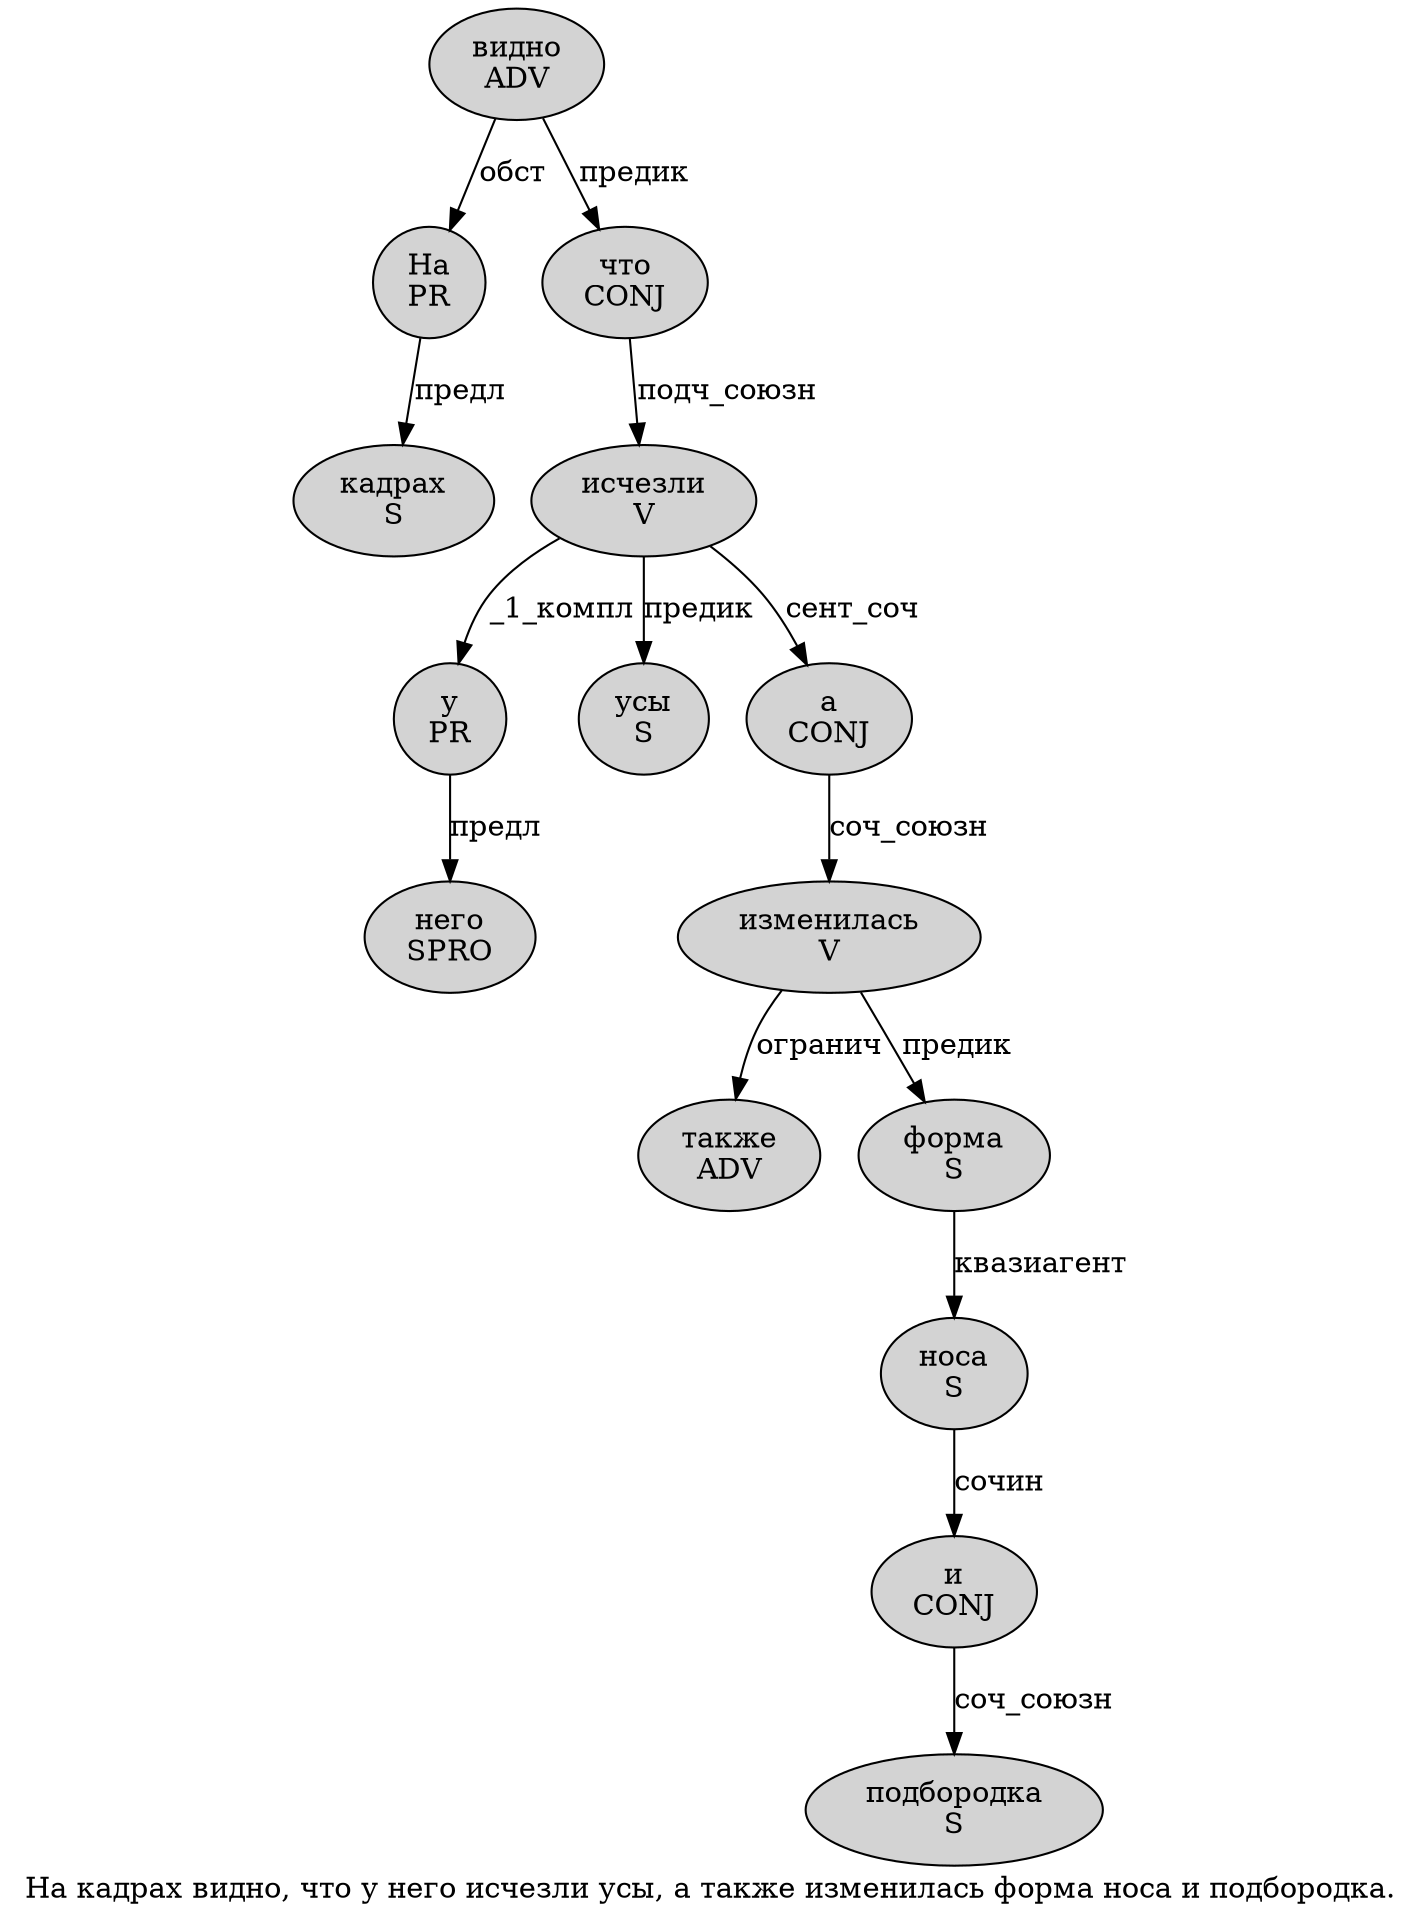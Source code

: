 digraph SENTENCE_422 {
	graph [label="На кадрах видно, что у него исчезли усы, а также изменилась форма носа и подбородка."]
	node [style=filled]
		0 [label="На
PR" color="" fillcolor=lightgray penwidth=1 shape=ellipse]
		1 [label="кадрах
S" color="" fillcolor=lightgray penwidth=1 shape=ellipse]
		2 [label="видно
ADV" color="" fillcolor=lightgray penwidth=1 shape=ellipse]
		4 [label="что
CONJ" color="" fillcolor=lightgray penwidth=1 shape=ellipse]
		5 [label="у
PR" color="" fillcolor=lightgray penwidth=1 shape=ellipse]
		6 [label="него
SPRO" color="" fillcolor=lightgray penwidth=1 shape=ellipse]
		7 [label="исчезли
V" color="" fillcolor=lightgray penwidth=1 shape=ellipse]
		8 [label="усы
S" color="" fillcolor=lightgray penwidth=1 shape=ellipse]
		10 [label="а
CONJ" color="" fillcolor=lightgray penwidth=1 shape=ellipse]
		11 [label="также
ADV" color="" fillcolor=lightgray penwidth=1 shape=ellipse]
		12 [label="изменилась
V" color="" fillcolor=lightgray penwidth=1 shape=ellipse]
		13 [label="форма
S" color="" fillcolor=lightgray penwidth=1 shape=ellipse]
		14 [label="носа
S" color="" fillcolor=lightgray penwidth=1 shape=ellipse]
		15 [label="и
CONJ" color="" fillcolor=lightgray penwidth=1 shape=ellipse]
		16 [label="подбородка
S" color="" fillcolor=lightgray penwidth=1 shape=ellipse]
			12 -> 11 [label="огранич"]
			12 -> 13 [label="предик"]
			0 -> 1 [label="предл"]
			15 -> 16 [label="соч_союзн"]
			10 -> 12 [label="соч_союзн"]
			14 -> 15 [label="сочин"]
			4 -> 7 [label="подч_союзн"]
			2 -> 0 [label="обст"]
			2 -> 4 [label="предик"]
			5 -> 6 [label="предл"]
			13 -> 14 [label="квазиагент"]
			7 -> 5 [label="_1_компл"]
			7 -> 8 [label="предик"]
			7 -> 10 [label="сент_соч"]
}